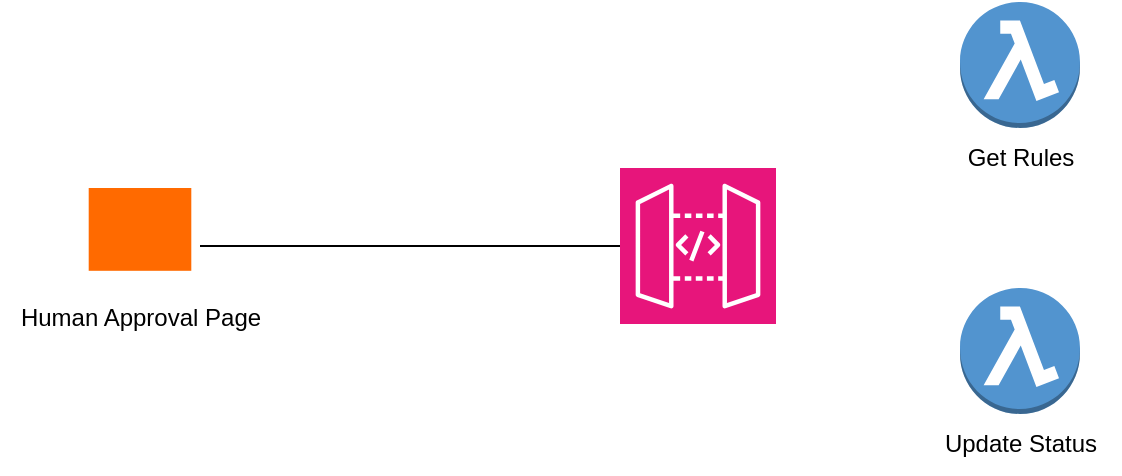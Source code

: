 <mxfile version="26.2.8">
  <diagram name="Page-1" id="2YBvvXClWsGukQMizWep">
    <mxGraphModel dx="1138" dy="845" grid="1" gridSize="10" guides="1" tooltips="1" connect="1" arrows="1" fold="1" page="1" pageScale="1" pageWidth="850" pageHeight="1100" math="0" shadow="0">
      <root>
        <mxCell id="0" />
        <mxCell id="1" parent="0" />
        <mxCell id="CweIAEKfsdeoZPZ042ms-3" value="" style="group" vertex="1" connectable="0" parent="1">
          <mxGeometry x="80" y="190" width="140" height="80" as="geometry" />
        </mxCell>
        <mxCell id="CweIAEKfsdeoZPZ042ms-1" value="" style="points=[];aspect=fixed;html=1;align=center;shadow=0;dashed=0;fillColor=#FF6A00;strokeColor=none;shape=mxgraph.alibaba_cloud.domain_and_website;" vertex="1" parent="CweIAEKfsdeoZPZ042ms-3">
          <mxGeometry x="44.35" width="51.3" height="41.4" as="geometry" />
        </mxCell>
        <mxCell id="CweIAEKfsdeoZPZ042ms-2" value="Human Approval Page" style="text;html=1;align=center;verticalAlign=middle;resizable=0;points=[];autosize=1;strokeColor=none;fillColor=none;" vertex="1" parent="CweIAEKfsdeoZPZ042ms-3">
          <mxGeometry y="50" width="140" height="30" as="geometry" />
        </mxCell>
        <mxCell id="CweIAEKfsdeoZPZ042ms-4" value="" style="sketch=0;points=[[0,0,0],[0.25,0,0],[0.5,0,0],[0.75,0,0],[1,0,0],[0,1,0],[0.25,1,0],[0.5,1,0],[0.75,1,0],[1,1,0],[0,0.25,0],[0,0.5,0],[0,0.75,0],[1,0.25,0],[1,0.5,0],[1,0.75,0]];outlineConnect=0;fontColor=#232F3E;fillColor=#E7157B;strokeColor=#ffffff;dashed=0;verticalLabelPosition=bottom;verticalAlign=top;align=center;html=1;fontSize=12;fontStyle=0;aspect=fixed;shape=mxgraph.aws4.resourceIcon;resIcon=mxgraph.aws4.api_gateway;" vertex="1" parent="1">
          <mxGeometry x="390" y="180" width="78" height="78" as="geometry" />
        </mxCell>
        <mxCell id="CweIAEKfsdeoZPZ042ms-8" value="" style="endArrow=none;html=1;rounded=0;entryX=0;entryY=0.5;entryDx=0;entryDy=0;entryPerimeter=0;" edge="1" parent="1" target="CweIAEKfsdeoZPZ042ms-4">
          <mxGeometry width="50" height="50" relative="1" as="geometry">
            <mxPoint x="180" y="219" as="sourcePoint" />
            <mxPoint x="240" y="320" as="targetPoint" />
          </mxGeometry>
        </mxCell>
        <mxCell id="CweIAEKfsdeoZPZ042ms-12" value="" style="group" vertex="1" connectable="0" parent="1">
          <mxGeometry x="550" y="97" width="80" height="93" as="geometry" />
        </mxCell>
        <mxCell id="CweIAEKfsdeoZPZ042ms-9" value="" style="outlineConnect=0;dashed=0;verticalLabelPosition=bottom;verticalAlign=top;align=center;html=1;shape=mxgraph.aws3.lambda_function;fillColor=#5294CF;gradientColor=none;" vertex="1" parent="CweIAEKfsdeoZPZ042ms-12">
          <mxGeometry x="10" width="60" height="63" as="geometry" />
        </mxCell>
        <mxCell id="CweIAEKfsdeoZPZ042ms-11" value="Get Rules" style="text;html=1;align=center;verticalAlign=middle;resizable=0;points=[];autosize=1;strokeColor=none;fillColor=none;container=1;" vertex="1" parent="CweIAEKfsdeoZPZ042ms-12">
          <mxGeometry y="63" width="80" height="30" as="geometry" />
        </mxCell>
        <mxCell id="CweIAEKfsdeoZPZ042ms-14" value="" style="group" vertex="1" connectable="0" parent="1">
          <mxGeometry x="540" y="240" width="100" height="93" as="geometry" />
        </mxCell>
        <mxCell id="CweIAEKfsdeoZPZ042ms-10" value="" style="outlineConnect=0;dashed=0;verticalLabelPosition=bottom;verticalAlign=top;align=center;html=1;shape=mxgraph.aws3.lambda_function;fillColor=#5294CF;gradientColor=none;" vertex="1" parent="CweIAEKfsdeoZPZ042ms-14">
          <mxGeometry x="20" width="60" height="63" as="geometry" />
        </mxCell>
        <mxCell id="CweIAEKfsdeoZPZ042ms-13" value="Update Status" style="text;html=1;align=center;verticalAlign=middle;resizable=0;points=[];autosize=1;strokeColor=none;fillColor=none;" vertex="1" parent="CweIAEKfsdeoZPZ042ms-14">
          <mxGeometry y="63" width="100" height="30" as="geometry" />
        </mxCell>
      </root>
    </mxGraphModel>
  </diagram>
</mxfile>
